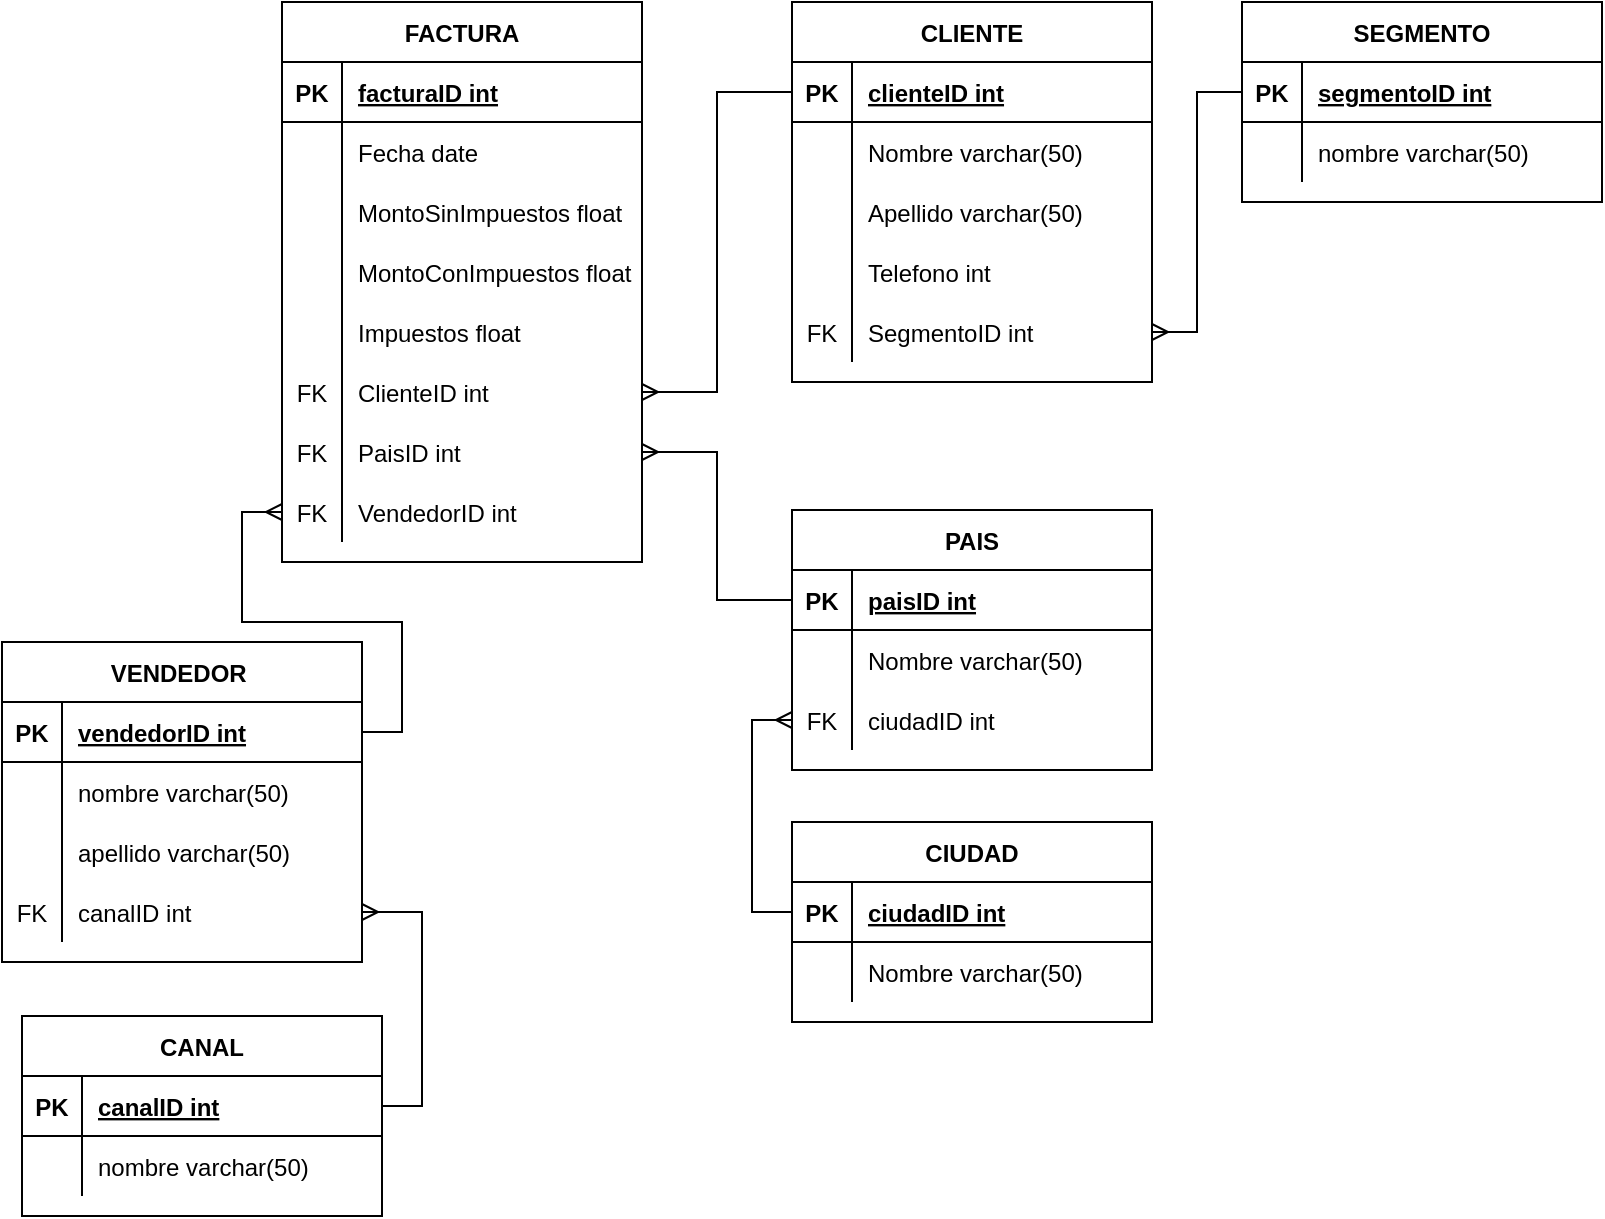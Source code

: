 <mxfile version="15.4.0" type="device"><diagram id="LhjnVDwZode5Tjw1zZAe" name="Página-1"><mxGraphModel dx="852" dy="504" grid="1" gridSize="10" guides="1" tooltips="1" connect="1" arrows="1" fold="1" page="1" pageScale="1" pageWidth="1169" pageHeight="827" math="0" shadow="0"><root><mxCell id="0"/><mxCell id="1" parent="0"/><mxCell id="oT95PHMQRW34vQoHWm65-1" value="FACTURA" style="shape=table;startSize=30;container=1;collapsible=1;childLayout=tableLayout;fixedRows=1;rowLines=0;fontStyle=1;align=center;resizeLast=1;" vertex="1" parent="1"><mxGeometry x="330" y="160" width="180" height="280" as="geometry"/></mxCell><mxCell id="oT95PHMQRW34vQoHWm65-2" value="" style="shape=partialRectangle;collapsible=0;dropTarget=0;pointerEvents=0;fillColor=none;top=0;left=0;bottom=1;right=0;points=[[0,0.5],[1,0.5]];portConstraint=eastwest;" vertex="1" parent="oT95PHMQRW34vQoHWm65-1"><mxGeometry y="30" width="180" height="30" as="geometry"/></mxCell><mxCell id="oT95PHMQRW34vQoHWm65-3" value="PK" style="shape=partialRectangle;connectable=0;fillColor=none;top=0;left=0;bottom=0;right=0;fontStyle=1;overflow=hidden;" vertex="1" parent="oT95PHMQRW34vQoHWm65-2"><mxGeometry width="30" height="30" as="geometry"><mxRectangle width="30" height="30" as="alternateBounds"/></mxGeometry></mxCell><mxCell id="oT95PHMQRW34vQoHWm65-4" value="facturaID int" style="shape=partialRectangle;connectable=0;fillColor=none;top=0;left=0;bottom=0;right=0;align=left;spacingLeft=6;fontStyle=5;overflow=hidden;" vertex="1" parent="oT95PHMQRW34vQoHWm65-2"><mxGeometry x="30" width="150" height="30" as="geometry"><mxRectangle width="150" height="30" as="alternateBounds"/></mxGeometry></mxCell><mxCell id="oT95PHMQRW34vQoHWm65-5" value="" style="shape=partialRectangle;collapsible=0;dropTarget=0;pointerEvents=0;fillColor=none;top=0;left=0;bottom=0;right=0;points=[[0,0.5],[1,0.5]];portConstraint=eastwest;" vertex="1" parent="oT95PHMQRW34vQoHWm65-1"><mxGeometry y="60" width="180" height="30" as="geometry"/></mxCell><mxCell id="oT95PHMQRW34vQoHWm65-6" value="" style="shape=partialRectangle;connectable=0;fillColor=none;top=0;left=0;bottom=0;right=0;editable=1;overflow=hidden;" vertex="1" parent="oT95PHMQRW34vQoHWm65-5"><mxGeometry width="30" height="30" as="geometry"><mxRectangle width="30" height="30" as="alternateBounds"/></mxGeometry></mxCell><mxCell id="oT95PHMQRW34vQoHWm65-7" value="Fecha date" style="shape=partialRectangle;connectable=0;fillColor=none;top=0;left=0;bottom=0;right=0;align=left;spacingLeft=6;overflow=hidden;" vertex="1" parent="oT95PHMQRW34vQoHWm65-5"><mxGeometry x="30" width="150" height="30" as="geometry"><mxRectangle width="150" height="30" as="alternateBounds"/></mxGeometry></mxCell><mxCell id="oT95PHMQRW34vQoHWm65-8" value="" style="shape=partialRectangle;collapsible=0;dropTarget=0;pointerEvents=0;fillColor=none;top=0;left=0;bottom=0;right=0;points=[[0,0.5],[1,0.5]];portConstraint=eastwest;" vertex="1" parent="oT95PHMQRW34vQoHWm65-1"><mxGeometry y="90" width="180" height="30" as="geometry"/></mxCell><mxCell id="oT95PHMQRW34vQoHWm65-9" value="" style="shape=partialRectangle;connectable=0;fillColor=none;top=0;left=0;bottom=0;right=0;editable=1;overflow=hidden;" vertex="1" parent="oT95PHMQRW34vQoHWm65-8"><mxGeometry width="30" height="30" as="geometry"><mxRectangle width="30" height="30" as="alternateBounds"/></mxGeometry></mxCell><mxCell id="oT95PHMQRW34vQoHWm65-10" value="MontoSinImpuestos float" style="shape=partialRectangle;connectable=0;fillColor=none;top=0;left=0;bottom=0;right=0;align=left;spacingLeft=6;overflow=hidden;" vertex="1" parent="oT95PHMQRW34vQoHWm65-8"><mxGeometry x="30" width="150" height="30" as="geometry"><mxRectangle width="150" height="30" as="alternateBounds"/></mxGeometry></mxCell><mxCell id="oT95PHMQRW34vQoHWm65-11" value="" style="shape=partialRectangle;collapsible=0;dropTarget=0;pointerEvents=0;fillColor=none;top=0;left=0;bottom=0;right=0;points=[[0,0.5],[1,0.5]];portConstraint=eastwest;" vertex="1" parent="oT95PHMQRW34vQoHWm65-1"><mxGeometry y="120" width="180" height="30" as="geometry"/></mxCell><mxCell id="oT95PHMQRW34vQoHWm65-12" value="" style="shape=partialRectangle;connectable=0;fillColor=none;top=0;left=0;bottom=0;right=0;editable=1;overflow=hidden;" vertex="1" parent="oT95PHMQRW34vQoHWm65-11"><mxGeometry width="30" height="30" as="geometry"><mxRectangle width="30" height="30" as="alternateBounds"/></mxGeometry></mxCell><mxCell id="oT95PHMQRW34vQoHWm65-13" value="MontoConImpuestos float" style="shape=partialRectangle;connectable=0;fillColor=none;top=0;left=0;bottom=0;right=0;align=left;spacingLeft=6;overflow=hidden;" vertex="1" parent="oT95PHMQRW34vQoHWm65-11"><mxGeometry x="30" width="150" height="30" as="geometry"><mxRectangle width="150" height="30" as="alternateBounds"/></mxGeometry></mxCell><mxCell id="oT95PHMQRW34vQoHWm65-14" value="" style="shape=partialRectangle;collapsible=0;dropTarget=0;pointerEvents=0;fillColor=none;top=0;left=0;bottom=0;right=0;points=[[0,0.5],[1,0.5]];portConstraint=eastwest;" vertex="1" parent="oT95PHMQRW34vQoHWm65-1"><mxGeometry y="150" width="180" height="30" as="geometry"/></mxCell><mxCell id="oT95PHMQRW34vQoHWm65-15" value="" style="shape=partialRectangle;connectable=0;fillColor=none;top=0;left=0;bottom=0;right=0;editable=1;overflow=hidden;" vertex="1" parent="oT95PHMQRW34vQoHWm65-14"><mxGeometry width="30" height="30" as="geometry"><mxRectangle width="30" height="30" as="alternateBounds"/></mxGeometry></mxCell><mxCell id="oT95PHMQRW34vQoHWm65-16" value="Impuestos float" style="shape=partialRectangle;connectable=0;fillColor=none;top=0;left=0;bottom=0;right=0;align=left;spacingLeft=6;overflow=hidden;" vertex="1" parent="oT95PHMQRW34vQoHWm65-14"><mxGeometry x="30" width="150" height="30" as="geometry"><mxRectangle width="150" height="30" as="alternateBounds"/></mxGeometry></mxCell><mxCell id="oT95PHMQRW34vQoHWm65-17" value="" style="shape=partialRectangle;collapsible=0;dropTarget=0;pointerEvents=0;fillColor=none;top=0;left=0;bottom=0;right=0;points=[[0,0.5],[1,0.5]];portConstraint=eastwest;" vertex="1" parent="oT95PHMQRW34vQoHWm65-1"><mxGeometry y="180" width="180" height="30" as="geometry"/></mxCell><mxCell id="oT95PHMQRW34vQoHWm65-18" value="FK" style="shape=partialRectangle;connectable=0;fillColor=none;top=0;left=0;bottom=0;right=0;editable=1;overflow=hidden;" vertex="1" parent="oT95PHMQRW34vQoHWm65-17"><mxGeometry width="30" height="30" as="geometry"><mxRectangle width="30" height="30" as="alternateBounds"/></mxGeometry></mxCell><mxCell id="oT95PHMQRW34vQoHWm65-19" value="ClienteID int" style="shape=partialRectangle;connectable=0;fillColor=none;top=0;left=0;bottom=0;right=0;align=left;spacingLeft=6;overflow=hidden;" vertex="1" parent="oT95PHMQRW34vQoHWm65-17"><mxGeometry x="30" width="150" height="30" as="geometry"><mxRectangle width="150" height="30" as="alternateBounds"/></mxGeometry></mxCell><mxCell id="oT95PHMQRW34vQoHWm65-20" value="" style="shape=partialRectangle;collapsible=0;dropTarget=0;pointerEvents=0;fillColor=none;top=0;left=0;bottom=0;right=0;points=[[0,0.5],[1,0.5]];portConstraint=eastwest;" vertex="1" parent="oT95PHMQRW34vQoHWm65-1"><mxGeometry y="210" width="180" height="30" as="geometry"/></mxCell><mxCell id="oT95PHMQRW34vQoHWm65-21" value="FK" style="shape=partialRectangle;connectable=0;fillColor=none;top=0;left=0;bottom=0;right=0;editable=1;overflow=hidden;" vertex="1" parent="oT95PHMQRW34vQoHWm65-20"><mxGeometry width="30" height="30" as="geometry"><mxRectangle width="30" height="30" as="alternateBounds"/></mxGeometry></mxCell><mxCell id="oT95PHMQRW34vQoHWm65-22" value="PaisID int" style="shape=partialRectangle;connectable=0;fillColor=none;top=0;left=0;bottom=0;right=0;align=left;spacingLeft=6;overflow=hidden;" vertex="1" parent="oT95PHMQRW34vQoHWm65-20"><mxGeometry x="30" width="150" height="30" as="geometry"><mxRectangle width="150" height="30" as="alternateBounds"/></mxGeometry></mxCell><mxCell id="oT95PHMQRW34vQoHWm65-26" value="" style="shape=partialRectangle;collapsible=0;dropTarget=0;pointerEvents=0;fillColor=none;top=0;left=0;bottom=0;right=0;points=[[0,0.5],[1,0.5]];portConstraint=eastwest;" vertex="1" parent="oT95PHMQRW34vQoHWm65-1"><mxGeometry y="240" width="180" height="30" as="geometry"/></mxCell><mxCell id="oT95PHMQRW34vQoHWm65-27" value="FK" style="shape=partialRectangle;connectable=0;fillColor=none;top=0;left=0;bottom=0;right=0;editable=1;overflow=hidden;" vertex="1" parent="oT95PHMQRW34vQoHWm65-26"><mxGeometry width="30" height="30" as="geometry"><mxRectangle width="30" height="30" as="alternateBounds"/></mxGeometry></mxCell><mxCell id="oT95PHMQRW34vQoHWm65-28" value="VendedorID int " style="shape=partialRectangle;connectable=0;fillColor=none;top=0;left=0;bottom=0;right=0;align=left;spacingLeft=6;overflow=hidden;" vertex="1" parent="oT95PHMQRW34vQoHWm65-26"><mxGeometry x="30" width="150" height="30" as="geometry"><mxRectangle width="150" height="30" as="alternateBounds"/></mxGeometry></mxCell><mxCell id="oT95PHMQRW34vQoHWm65-29" value="CLIENTE" style="shape=table;startSize=30;container=1;collapsible=1;childLayout=tableLayout;fixedRows=1;rowLines=0;fontStyle=1;align=center;resizeLast=1;" vertex="1" parent="1"><mxGeometry x="585" y="160" width="180" height="190" as="geometry"/></mxCell><mxCell id="oT95PHMQRW34vQoHWm65-30" value="" style="shape=partialRectangle;collapsible=0;dropTarget=0;pointerEvents=0;fillColor=none;top=0;left=0;bottom=1;right=0;points=[[0,0.5],[1,0.5]];portConstraint=eastwest;" vertex="1" parent="oT95PHMQRW34vQoHWm65-29"><mxGeometry y="30" width="180" height="30" as="geometry"/></mxCell><mxCell id="oT95PHMQRW34vQoHWm65-31" value="PK" style="shape=partialRectangle;connectable=0;fillColor=none;top=0;left=0;bottom=0;right=0;fontStyle=1;overflow=hidden;" vertex="1" parent="oT95PHMQRW34vQoHWm65-30"><mxGeometry width="30" height="30" as="geometry"><mxRectangle width="30" height="30" as="alternateBounds"/></mxGeometry></mxCell><mxCell id="oT95PHMQRW34vQoHWm65-32" value="clienteID int" style="shape=partialRectangle;connectable=0;fillColor=none;top=0;left=0;bottom=0;right=0;align=left;spacingLeft=6;fontStyle=5;overflow=hidden;" vertex="1" parent="oT95PHMQRW34vQoHWm65-30"><mxGeometry x="30" width="150" height="30" as="geometry"><mxRectangle width="150" height="30" as="alternateBounds"/></mxGeometry></mxCell><mxCell id="oT95PHMQRW34vQoHWm65-33" value="" style="shape=partialRectangle;collapsible=0;dropTarget=0;pointerEvents=0;fillColor=none;top=0;left=0;bottom=0;right=0;points=[[0,0.5],[1,0.5]];portConstraint=eastwest;" vertex="1" parent="oT95PHMQRW34vQoHWm65-29"><mxGeometry y="60" width="180" height="30" as="geometry"/></mxCell><mxCell id="oT95PHMQRW34vQoHWm65-34" value="" style="shape=partialRectangle;connectable=0;fillColor=none;top=0;left=0;bottom=0;right=0;editable=1;overflow=hidden;" vertex="1" parent="oT95PHMQRW34vQoHWm65-33"><mxGeometry width="30" height="30" as="geometry"><mxRectangle width="30" height="30" as="alternateBounds"/></mxGeometry></mxCell><mxCell id="oT95PHMQRW34vQoHWm65-35" value="Nombre varchar(50)" style="shape=partialRectangle;connectable=0;fillColor=none;top=0;left=0;bottom=0;right=0;align=left;spacingLeft=6;overflow=hidden;" vertex="1" parent="oT95PHMQRW34vQoHWm65-33"><mxGeometry x="30" width="150" height="30" as="geometry"><mxRectangle width="150" height="30" as="alternateBounds"/></mxGeometry></mxCell><mxCell id="oT95PHMQRW34vQoHWm65-36" value="" style="shape=partialRectangle;collapsible=0;dropTarget=0;pointerEvents=0;fillColor=none;top=0;left=0;bottom=0;right=0;points=[[0,0.5],[1,0.5]];portConstraint=eastwest;" vertex="1" parent="oT95PHMQRW34vQoHWm65-29"><mxGeometry y="90" width="180" height="30" as="geometry"/></mxCell><mxCell id="oT95PHMQRW34vQoHWm65-37" value="" style="shape=partialRectangle;connectable=0;fillColor=none;top=0;left=0;bottom=0;right=0;editable=1;overflow=hidden;" vertex="1" parent="oT95PHMQRW34vQoHWm65-36"><mxGeometry width="30" height="30" as="geometry"><mxRectangle width="30" height="30" as="alternateBounds"/></mxGeometry></mxCell><mxCell id="oT95PHMQRW34vQoHWm65-38" value="Apellido varchar(50)" style="shape=partialRectangle;connectable=0;fillColor=none;top=0;left=0;bottom=0;right=0;align=left;spacingLeft=6;overflow=hidden;" vertex="1" parent="oT95PHMQRW34vQoHWm65-36"><mxGeometry x="30" width="150" height="30" as="geometry"><mxRectangle width="150" height="30" as="alternateBounds"/></mxGeometry></mxCell><mxCell id="oT95PHMQRW34vQoHWm65-39" value="" style="shape=partialRectangle;collapsible=0;dropTarget=0;pointerEvents=0;fillColor=none;top=0;left=0;bottom=0;right=0;points=[[0,0.5],[1,0.5]];portConstraint=eastwest;" vertex="1" parent="oT95PHMQRW34vQoHWm65-29"><mxGeometry y="120" width="180" height="30" as="geometry"/></mxCell><mxCell id="oT95PHMQRW34vQoHWm65-40" value="" style="shape=partialRectangle;connectable=0;fillColor=none;top=0;left=0;bottom=0;right=0;editable=1;overflow=hidden;" vertex="1" parent="oT95PHMQRW34vQoHWm65-39"><mxGeometry width="30" height="30" as="geometry"><mxRectangle width="30" height="30" as="alternateBounds"/></mxGeometry></mxCell><mxCell id="oT95PHMQRW34vQoHWm65-41" value="Telefono int" style="shape=partialRectangle;connectable=0;fillColor=none;top=0;left=0;bottom=0;right=0;align=left;spacingLeft=6;overflow=hidden;" vertex="1" parent="oT95PHMQRW34vQoHWm65-39"><mxGeometry x="30" width="150" height="30" as="geometry"><mxRectangle width="150" height="30" as="alternateBounds"/></mxGeometry></mxCell><mxCell id="oT95PHMQRW34vQoHWm65-42" value="" style="shape=partialRectangle;collapsible=0;dropTarget=0;pointerEvents=0;fillColor=none;top=0;left=0;bottom=0;right=0;points=[[0,0.5],[1,0.5]];portConstraint=eastwest;" vertex="1" parent="oT95PHMQRW34vQoHWm65-29"><mxGeometry y="150" width="180" height="30" as="geometry"/></mxCell><mxCell id="oT95PHMQRW34vQoHWm65-43" value="FK" style="shape=partialRectangle;connectable=0;fillColor=none;top=0;left=0;bottom=0;right=0;editable=1;overflow=hidden;" vertex="1" parent="oT95PHMQRW34vQoHWm65-42"><mxGeometry width="30" height="30" as="geometry"><mxRectangle width="30" height="30" as="alternateBounds"/></mxGeometry></mxCell><mxCell id="oT95PHMQRW34vQoHWm65-44" value="SegmentoID int" style="shape=partialRectangle;connectable=0;fillColor=none;top=0;left=0;bottom=0;right=0;align=left;spacingLeft=6;overflow=hidden;" vertex="1" parent="oT95PHMQRW34vQoHWm65-42"><mxGeometry x="30" width="150" height="30" as="geometry"><mxRectangle width="150" height="30" as="alternateBounds"/></mxGeometry></mxCell><mxCell id="oT95PHMQRW34vQoHWm65-45" style="edgeStyle=orthogonalEdgeStyle;rounded=0;orthogonalLoop=1;jettySize=auto;html=1;entryX=1;entryY=0.5;entryDx=0;entryDy=0;endArrow=ERmany;endFill=0;" edge="1" parent="1" source="oT95PHMQRW34vQoHWm65-30" target="oT95PHMQRW34vQoHWm65-17"><mxGeometry relative="1" as="geometry"/></mxCell><mxCell id="oT95PHMQRW34vQoHWm65-46" value="SEGMENTO" style="shape=table;startSize=30;container=1;collapsible=1;childLayout=tableLayout;fixedRows=1;rowLines=0;fontStyle=1;align=center;resizeLast=1;" vertex="1" parent="1"><mxGeometry x="810" y="160" width="180" height="100" as="geometry"/></mxCell><mxCell id="oT95PHMQRW34vQoHWm65-47" value="" style="shape=partialRectangle;collapsible=0;dropTarget=0;pointerEvents=0;fillColor=none;top=0;left=0;bottom=1;right=0;points=[[0,0.5],[1,0.5]];portConstraint=eastwest;" vertex="1" parent="oT95PHMQRW34vQoHWm65-46"><mxGeometry y="30" width="180" height="30" as="geometry"/></mxCell><mxCell id="oT95PHMQRW34vQoHWm65-48" value="PK" style="shape=partialRectangle;connectable=0;fillColor=none;top=0;left=0;bottom=0;right=0;fontStyle=1;overflow=hidden;" vertex="1" parent="oT95PHMQRW34vQoHWm65-47"><mxGeometry width="30" height="30" as="geometry"><mxRectangle width="30" height="30" as="alternateBounds"/></mxGeometry></mxCell><mxCell id="oT95PHMQRW34vQoHWm65-49" value="segmentoID int" style="shape=partialRectangle;connectable=0;fillColor=none;top=0;left=0;bottom=0;right=0;align=left;spacingLeft=6;fontStyle=5;overflow=hidden;" vertex="1" parent="oT95PHMQRW34vQoHWm65-47"><mxGeometry x="30" width="150" height="30" as="geometry"><mxRectangle width="150" height="30" as="alternateBounds"/></mxGeometry></mxCell><mxCell id="oT95PHMQRW34vQoHWm65-50" value="" style="shape=partialRectangle;collapsible=0;dropTarget=0;pointerEvents=0;fillColor=none;top=0;left=0;bottom=0;right=0;points=[[0,0.5],[1,0.5]];portConstraint=eastwest;" vertex="1" parent="oT95PHMQRW34vQoHWm65-46"><mxGeometry y="60" width="180" height="30" as="geometry"/></mxCell><mxCell id="oT95PHMQRW34vQoHWm65-51" value="" style="shape=partialRectangle;connectable=0;fillColor=none;top=0;left=0;bottom=0;right=0;editable=1;overflow=hidden;" vertex="1" parent="oT95PHMQRW34vQoHWm65-50"><mxGeometry width="30" height="30" as="geometry"><mxRectangle width="30" height="30" as="alternateBounds"/></mxGeometry></mxCell><mxCell id="oT95PHMQRW34vQoHWm65-52" value="nombre varchar(50)" style="shape=partialRectangle;connectable=0;fillColor=none;top=0;left=0;bottom=0;right=0;align=left;spacingLeft=6;overflow=hidden;" vertex="1" parent="oT95PHMQRW34vQoHWm65-50"><mxGeometry x="30" width="150" height="30" as="geometry"><mxRectangle width="150" height="30" as="alternateBounds"/></mxGeometry></mxCell><mxCell id="oT95PHMQRW34vQoHWm65-59" style="edgeStyle=orthogonalEdgeStyle;rounded=0;orthogonalLoop=1;jettySize=auto;html=1;exitX=0;exitY=0.5;exitDx=0;exitDy=0;entryX=1;entryY=0.5;entryDx=0;entryDy=0;endArrow=ERmany;endFill=0;" edge="1" parent="1" source="oT95PHMQRW34vQoHWm65-47" target="oT95PHMQRW34vQoHWm65-42"><mxGeometry relative="1" as="geometry"/></mxCell><mxCell id="oT95PHMQRW34vQoHWm65-60" value="PAIS" style="shape=table;startSize=30;container=1;collapsible=1;childLayout=tableLayout;fixedRows=1;rowLines=0;fontStyle=1;align=center;resizeLast=1;" vertex="1" parent="1"><mxGeometry x="585" y="414" width="180" height="130" as="geometry"/></mxCell><mxCell id="oT95PHMQRW34vQoHWm65-61" value="" style="shape=partialRectangle;collapsible=0;dropTarget=0;pointerEvents=0;fillColor=none;top=0;left=0;bottom=1;right=0;points=[[0,0.5],[1,0.5]];portConstraint=eastwest;" vertex="1" parent="oT95PHMQRW34vQoHWm65-60"><mxGeometry y="30" width="180" height="30" as="geometry"/></mxCell><mxCell id="oT95PHMQRW34vQoHWm65-62" value="PK" style="shape=partialRectangle;connectable=0;fillColor=none;top=0;left=0;bottom=0;right=0;fontStyle=1;overflow=hidden;" vertex="1" parent="oT95PHMQRW34vQoHWm65-61"><mxGeometry width="30" height="30" as="geometry"><mxRectangle width="30" height="30" as="alternateBounds"/></mxGeometry></mxCell><mxCell id="oT95PHMQRW34vQoHWm65-63" value="paisID int" style="shape=partialRectangle;connectable=0;fillColor=none;top=0;left=0;bottom=0;right=0;align=left;spacingLeft=6;fontStyle=5;overflow=hidden;" vertex="1" parent="oT95PHMQRW34vQoHWm65-61"><mxGeometry x="30" width="150" height="30" as="geometry"><mxRectangle width="150" height="30" as="alternateBounds"/></mxGeometry></mxCell><mxCell id="oT95PHMQRW34vQoHWm65-64" value="" style="shape=partialRectangle;collapsible=0;dropTarget=0;pointerEvents=0;fillColor=none;top=0;left=0;bottom=0;right=0;points=[[0,0.5],[1,0.5]];portConstraint=eastwest;" vertex="1" parent="oT95PHMQRW34vQoHWm65-60"><mxGeometry y="60" width="180" height="30" as="geometry"/></mxCell><mxCell id="oT95PHMQRW34vQoHWm65-65" value="" style="shape=partialRectangle;connectable=0;fillColor=none;top=0;left=0;bottom=0;right=0;editable=1;overflow=hidden;" vertex="1" parent="oT95PHMQRW34vQoHWm65-64"><mxGeometry width="30" height="30" as="geometry"><mxRectangle width="30" height="30" as="alternateBounds"/></mxGeometry></mxCell><mxCell id="oT95PHMQRW34vQoHWm65-66" value="Nombre varchar(50)" style="shape=partialRectangle;connectable=0;fillColor=none;top=0;left=0;bottom=0;right=0;align=left;spacingLeft=6;overflow=hidden;" vertex="1" parent="oT95PHMQRW34vQoHWm65-64"><mxGeometry x="30" width="150" height="30" as="geometry"><mxRectangle width="150" height="30" as="alternateBounds"/></mxGeometry></mxCell><mxCell id="oT95PHMQRW34vQoHWm65-70" value="" style="shape=partialRectangle;collapsible=0;dropTarget=0;pointerEvents=0;fillColor=none;top=0;left=0;bottom=0;right=0;points=[[0,0.5],[1,0.5]];portConstraint=eastwest;" vertex="1" parent="oT95PHMQRW34vQoHWm65-60"><mxGeometry y="90" width="180" height="30" as="geometry"/></mxCell><mxCell id="oT95PHMQRW34vQoHWm65-71" value="FK" style="shape=partialRectangle;connectable=0;fillColor=none;top=0;left=0;bottom=0;right=0;editable=1;overflow=hidden;" vertex="1" parent="oT95PHMQRW34vQoHWm65-70"><mxGeometry width="30" height="30" as="geometry"><mxRectangle width="30" height="30" as="alternateBounds"/></mxGeometry></mxCell><mxCell id="oT95PHMQRW34vQoHWm65-72" value="ciudadID int" style="shape=partialRectangle;connectable=0;fillColor=none;top=0;left=0;bottom=0;right=0;align=left;spacingLeft=6;overflow=hidden;" vertex="1" parent="oT95PHMQRW34vQoHWm65-70"><mxGeometry x="30" width="150" height="30" as="geometry"><mxRectangle width="150" height="30" as="alternateBounds"/></mxGeometry></mxCell><mxCell id="oT95PHMQRW34vQoHWm65-73" style="edgeStyle=orthogonalEdgeStyle;rounded=0;orthogonalLoop=1;jettySize=auto;html=1;entryX=1;entryY=0.5;entryDx=0;entryDy=0;endArrow=ERmany;endFill=0;" edge="1" parent="1" source="oT95PHMQRW34vQoHWm65-61" target="oT95PHMQRW34vQoHWm65-20"><mxGeometry relative="1" as="geometry"/></mxCell><mxCell id="oT95PHMQRW34vQoHWm65-74" value="CIUDAD" style="shape=table;startSize=30;container=1;collapsible=1;childLayout=tableLayout;fixedRows=1;rowLines=0;fontStyle=1;align=center;resizeLast=1;" vertex="1" parent="1"><mxGeometry x="585" y="570" width="180" height="100" as="geometry"/></mxCell><mxCell id="oT95PHMQRW34vQoHWm65-75" value="" style="shape=partialRectangle;collapsible=0;dropTarget=0;pointerEvents=0;fillColor=none;top=0;left=0;bottom=1;right=0;points=[[0,0.5],[1,0.5]];portConstraint=eastwest;" vertex="1" parent="oT95PHMQRW34vQoHWm65-74"><mxGeometry y="30" width="180" height="30" as="geometry"/></mxCell><mxCell id="oT95PHMQRW34vQoHWm65-76" value="PK" style="shape=partialRectangle;connectable=0;fillColor=none;top=0;left=0;bottom=0;right=0;fontStyle=1;overflow=hidden;" vertex="1" parent="oT95PHMQRW34vQoHWm65-75"><mxGeometry width="30" height="30" as="geometry"><mxRectangle width="30" height="30" as="alternateBounds"/></mxGeometry></mxCell><mxCell id="oT95PHMQRW34vQoHWm65-77" value="ciudadID int" style="shape=partialRectangle;connectable=0;fillColor=none;top=0;left=0;bottom=0;right=0;align=left;spacingLeft=6;fontStyle=5;overflow=hidden;" vertex="1" parent="oT95PHMQRW34vQoHWm65-75"><mxGeometry x="30" width="150" height="30" as="geometry"><mxRectangle width="150" height="30" as="alternateBounds"/></mxGeometry></mxCell><mxCell id="oT95PHMQRW34vQoHWm65-78" value="" style="shape=partialRectangle;collapsible=0;dropTarget=0;pointerEvents=0;fillColor=none;top=0;left=0;bottom=0;right=0;points=[[0,0.5],[1,0.5]];portConstraint=eastwest;" vertex="1" parent="oT95PHMQRW34vQoHWm65-74"><mxGeometry y="60" width="180" height="30" as="geometry"/></mxCell><mxCell id="oT95PHMQRW34vQoHWm65-79" value="" style="shape=partialRectangle;connectable=0;fillColor=none;top=0;left=0;bottom=0;right=0;editable=1;overflow=hidden;" vertex="1" parent="oT95PHMQRW34vQoHWm65-78"><mxGeometry width="30" height="30" as="geometry"><mxRectangle width="30" height="30" as="alternateBounds"/></mxGeometry></mxCell><mxCell id="oT95PHMQRW34vQoHWm65-80" value="Nombre varchar(50)" style="shape=partialRectangle;connectable=0;fillColor=none;top=0;left=0;bottom=0;right=0;align=left;spacingLeft=6;overflow=hidden;" vertex="1" parent="oT95PHMQRW34vQoHWm65-78"><mxGeometry x="30" width="150" height="30" as="geometry"><mxRectangle width="150" height="30" as="alternateBounds"/></mxGeometry></mxCell><mxCell id="oT95PHMQRW34vQoHWm65-87" style="edgeStyle=orthogonalEdgeStyle;rounded=0;orthogonalLoop=1;jettySize=auto;html=1;exitX=0;exitY=0.5;exitDx=0;exitDy=0;entryX=0;entryY=0.5;entryDx=0;entryDy=0;endArrow=ERmany;endFill=0;" edge="1" parent="1" source="oT95PHMQRW34vQoHWm65-75" target="oT95PHMQRW34vQoHWm65-70"><mxGeometry relative="1" as="geometry"/></mxCell><mxCell id="oT95PHMQRW34vQoHWm65-88" value="VENDEDOR " style="shape=table;startSize=30;container=1;collapsible=1;childLayout=tableLayout;fixedRows=1;rowLines=0;fontStyle=1;align=center;resizeLast=1;" vertex="1" parent="1"><mxGeometry x="190" y="480" width="180" height="160" as="geometry"/></mxCell><mxCell id="oT95PHMQRW34vQoHWm65-89" value="" style="shape=partialRectangle;collapsible=0;dropTarget=0;pointerEvents=0;fillColor=none;top=0;left=0;bottom=1;right=0;points=[[0,0.5],[1,0.5]];portConstraint=eastwest;" vertex="1" parent="oT95PHMQRW34vQoHWm65-88"><mxGeometry y="30" width="180" height="30" as="geometry"/></mxCell><mxCell id="oT95PHMQRW34vQoHWm65-90" value="PK" style="shape=partialRectangle;connectable=0;fillColor=none;top=0;left=0;bottom=0;right=0;fontStyle=1;overflow=hidden;" vertex="1" parent="oT95PHMQRW34vQoHWm65-89"><mxGeometry width="30" height="30" as="geometry"><mxRectangle width="30" height="30" as="alternateBounds"/></mxGeometry></mxCell><mxCell id="oT95PHMQRW34vQoHWm65-91" value="vendedorID int" style="shape=partialRectangle;connectable=0;fillColor=none;top=0;left=0;bottom=0;right=0;align=left;spacingLeft=6;fontStyle=5;overflow=hidden;" vertex="1" parent="oT95PHMQRW34vQoHWm65-89"><mxGeometry x="30" width="150" height="30" as="geometry"><mxRectangle width="150" height="30" as="alternateBounds"/></mxGeometry></mxCell><mxCell id="oT95PHMQRW34vQoHWm65-92" value="" style="shape=partialRectangle;collapsible=0;dropTarget=0;pointerEvents=0;fillColor=none;top=0;left=0;bottom=0;right=0;points=[[0,0.5],[1,0.5]];portConstraint=eastwest;" vertex="1" parent="oT95PHMQRW34vQoHWm65-88"><mxGeometry y="60" width="180" height="30" as="geometry"/></mxCell><mxCell id="oT95PHMQRW34vQoHWm65-93" value="" style="shape=partialRectangle;connectable=0;fillColor=none;top=0;left=0;bottom=0;right=0;editable=1;overflow=hidden;" vertex="1" parent="oT95PHMQRW34vQoHWm65-92"><mxGeometry width="30" height="30" as="geometry"><mxRectangle width="30" height="30" as="alternateBounds"/></mxGeometry></mxCell><mxCell id="oT95PHMQRW34vQoHWm65-94" value="nombre varchar(50)" style="shape=partialRectangle;connectable=0;fillColor=none;top=0;left=0;bottom=0;right=0;align=left;spacingLeft=6;overflow=hidden;" vertex="1" parent="oT95PHMQRW34vQoHWm65-92"><mxGeometry x="30" width="150" height="30" as="geometry"><mxRectangle width="150" height="30" as="alternateBounds"/></mxGeometry></mxCell><mxCell id="oT95PHMQRW34vQoHWm65-95" value="" style="shape=partialRectangle;collapsible=0;dropTarget=0;pointerEvents=0;fillColor=none;top=0;left=0;bottom=0;right=0;points=[[0,0.5],[1,0.5]];portConstraint=eastwest;" vertex="1" parent="oT95PHMQRW34vQoHWm65-88"><mxGeometry y="90" width="180" height="30" as="geometry"/></mxCell><mxCell id="oT95PHMQRW34vQoHWm65-96" value="" style="shape=partialRectangle;connectable=0;fillColor=none;top=0;left=0;bottom=0;right=0;editable=1;overflow=hidden;" vertex="1" parent="oT95PHMQRW34vQoHWm65-95"><mxGeometry width="30" height="30" as="geometry"><mxRectangle width="30" height="30" as="alternateBounds"/></mxGeometry></mxCell><mxCell id="oT95PHMQRW34vQoHWm65-97" value="apellido varchar(50)" style="shape=partialRectangle;connectable=0;fillColor=none;top=0;left=0;bottom=0;right=0;align=left;spacingLeft=6;overflow=hidden;" vertex="1" parent="oT95PHMQRW34vQoHWm65-95"><mxGeometry x="30" width="150" height="30" as="geometry"><mxRectangle width="150" height="30" as="alternateBounds"/></mxGeometry></mxCell><mxCell id="oT95PHMQRW34vQoHWm65-98" value="" style="shape=partialRectangle;collapsible=0;dropTarget=0;pointerEvents=0;fillColor=none;top=0;left=0;bottom=0;right=0;points=[[0,0.5],[1,0.5]];portConstraint=eastwest;" vertex="1" parent="oT95PHMQRW34vQoHWm65-88"><mxGeometry y="120" width="180" height="30" as="geometry"/></mxCell><mxCell id="oT95PHMQRW34vQoHWm65-99" value="FK" style="shape=partialRectangle;connectable=0;fillColor=none;top=0;left=0;bottom=0;right=0;editable=1;overflow=hidden;" vertex="1" parent="oT95PHMQRW34vQoHWm65-98"><mxGeometry width="30" height="30" as="geometry"><mxRectangle width="30" height="30" as="alternateBounds"/></mxGeometry></mxCell><mxCell id="oT95PHMQRW34vQoHWm65-100" value="canalID int" style="shape=partialRectangle;connectable=0;fillColor=none;top=0;left=0;bottom=0;right=0;align=left;spacingLeft=6;overflow=hidden;" vertex="1" parent="oT95PHMQRW34vQoHWm65-98"><mxGeometry x="30" width="150" height="30" as="geometry"><mxRectangle width="150" height="30" as="alternateBounds"/></mxGeometry></mxCell><mxCell id="oT95PHMQRW34vQoHWm65-101" style="edgeStyle=orthogonalEdgeStyle;rounded=0;orthogonalLoop=1;jettySize=auto;html=1;entryX=0;entryY=0.5;entryDx=0;entryDy=0;endArrow=ERmany;endFill=0;" edge="1" parent="1" source="oT95PHMQRW34vQoHWm65-89" target="oT95PHMQRW34vQoHWm65-26"><mxGeometry relative="1" as="geometry"/></mxCell><mxCell id="oT95PHMQRW34vQoHWm65-102" value="CANAL" style="shape=table;startSize=30;container=1;collapsible=1;childLayout=tableLayout;fixedRows=1;rowLines=0;fontStyle=1;align=center;resizeLast=1;" vertex="1" parent="1"><mxGeometry x="200" y="667" width="180" height="100" as="geometry"/></mxCell><mxCell id="oT95PHMQRW34vQoHWm65-103" value="" style="shape=partialRectangle;collapsible=0;dropTarget=0;pointerEvents=0;fillColor=none;top=0;left=0;bottom=1;right=0;points=[[0,0.5],[1,0.5]];portConstraint=eastwest;" vertex="1" parent="oT95PHMQRW34vQoHWm65-102"><mxGeometry y="30" width="180" height="30" as="geometry"/></mxCell><mxCell id="oT95PHMQRW34vQoHWm65-104" value="PK" style="shape=partialRectangle;connectable=0;fillColor=none;top=0;left=0;bottom=0;right=0;fontStyle=1;overflow=hidden;" vertex="1" parent="oT95PHMQRW34vQoHWm65-103"><mxGeometry width="30" height="30" as="geometry"><mxRectangle width="30" height="30" as="alternateBounds"/></mxGeometry></mxCell><mxCell id="oT95PHMQRW34vQoHWm65-105" value="canalID int" style="shape=partialRectangle;connectable=0;fillColor=none;top=0;left=0;bottom=0;right=0;align=left;spacingLeft=6;fontStyle=5;overflow=hidden;" vertex="1" parent="oT95PHMQRW34vQoHWm65-103"><mxGeometry x="30" width="150" height="30" as="geometry"><mxRectangle width="150" height="30" as="alternateBounds"/></mxGeometry></mxCell><mxCell id="oT95PHMQRW34vQoHWm65-106" value="" style="shape=partialRectangle;collapsible=0;dropTarget=0;pointerEvents=0;fillColor=none;top=0;left=0;bottom=0;right=0;points=[[0,0.5],[1,0.5]];portConstraint=eastwest;" vertex="1" parent="oT95PHMQRW34vQoHWm65-102"><mxGeometry y="60" width="180" height="30" as="geometry"/></mxCell><mxCell id="oT95PHMQRW34vQoHWm65-107" value="" style="shape=partialRectangle;connectable=0;fillColor=none;top=0;left=0;bottom=0;right=0;editable=1;overflow=hidden;" vertex="1" parent="oT95PHMQRW34vQoHWm65-106"><mxGeometry width="30" height="30" as="geometry"><mxRectangle width="30" height="30" as="alternateBounds"/></mxGeometry></mxCell><mxCell id="oT95PHMQRW34vQoHWm65-108" value="nombre varchar(50)" style="shape=partialRectangle;connectable=0;fillColor=none;top=0;left=0;bottom=0;right=0;align=left;spacingLeft=6;overflow=hidden;" vertex="1" parent="oT95PHMQRW34vQoHWm65-106"><mxGeometry x="30" width="150" height="30" as="geometry"><mxRectangle width="150" height="30" as="alternateBounds"/></mxGeometry></mxCell><mxCell id="oT95PHMQRW34vQoHWm65-115" style="edgeStyle=orthogonalEdgeStyle;rounded=0;orthogonalLoop=1;jettySize=auto;html=1;exitX=1;exitY=0.5;exitDx=0;exitDy=0;entryX=1;entryY=0.5;entryDx=0;entryDy=0;endArrow=ERmany;endFill=0;" edge="1" parent="1" source="oT95PHMQRW34vQoHWm65-103" target="oT95PHMQRW34vQoHWm65-98"><mxGeometry relative="1" as="geometry"/></mxCell></root></mxGraphModel></diagram></mxfile>